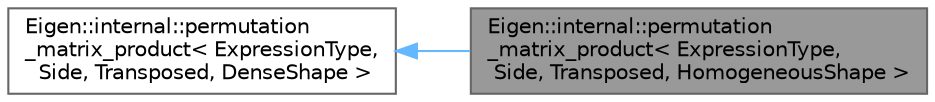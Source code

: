 digraph "Eigen::internal::permutation_matrix_product&lt; ExpressionType, Side, Transposed, HomogeneousShape &gt;"
{
 // LATEX_PDF_SIZE
  bgcolor="transparent";
  edge [fontname=Helvetica,fontsize=10,labelfontname=Helvetica,labelfontsize=10];
  node [fontname=Helvetica,fontsize=10,shape=box,height=0.2,width=0.4];
  rankdir="LR";
  Node1 [id="Node000001",label="Eigen::internal::permutation\l_matrix_product\< ExpressionType,\l Side, Transposed, HomogeneousShape \>",height=0.2,width=0.4,color="gray40", fillcolor="grey60", style="filled", fontcolor="black",tooltip=" "];
  Node2 -> Node1 [id="edge1_Node000001_Node000002",dir="back",color="steelblue1",style="solid",tooltip=" "];
  Node2 [id="Node000002",label="Eigen::internal::permutation\l_matrix_product\< ExpressionType,\l Side, Transposed, DenseShape \>",height=0.2,width=0.4,color="gray40", fillcolor="white", style="filled",URL="$struct_eigen_1_1internal_1_1permutation__matrix__product_3_01_expression_type_00_01_side_00_01_t00744509fe9d67128974220180aea840.html",tooltip=" "];
}
